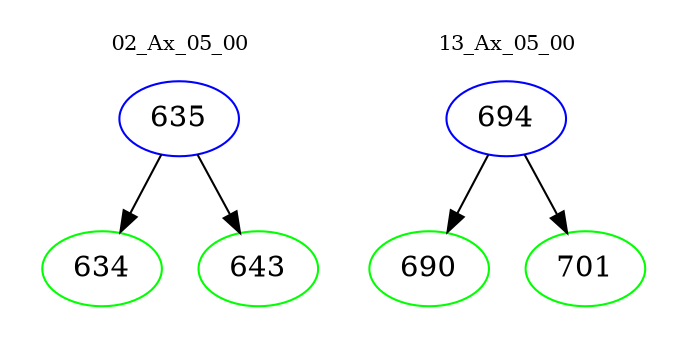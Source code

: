 digraph{
subgraph cluster_0 {
color = white
label = "02_Ax_05_00";
fontsize=10;
T0_635 [label="635", color="blue"]
T0_635 -> T0_634 [color="black"]
T0_634 [label="634", color="green"]
T0_635 -> T0_643 [color="black"]
T0_643 [label="643", color="green"]
}
subgraph cluster_1 {
color = white
label = "13_Ax_05_00";
fontsize=10;
T1_694 [label="694", color="blue"]
T1_694 -> T1_690 [color="black"]
T1_690 [label="690", color="green"]
T1_694 -> T1_701 [color="black"]
T1_701 [label="701", color="green"]
}
}
